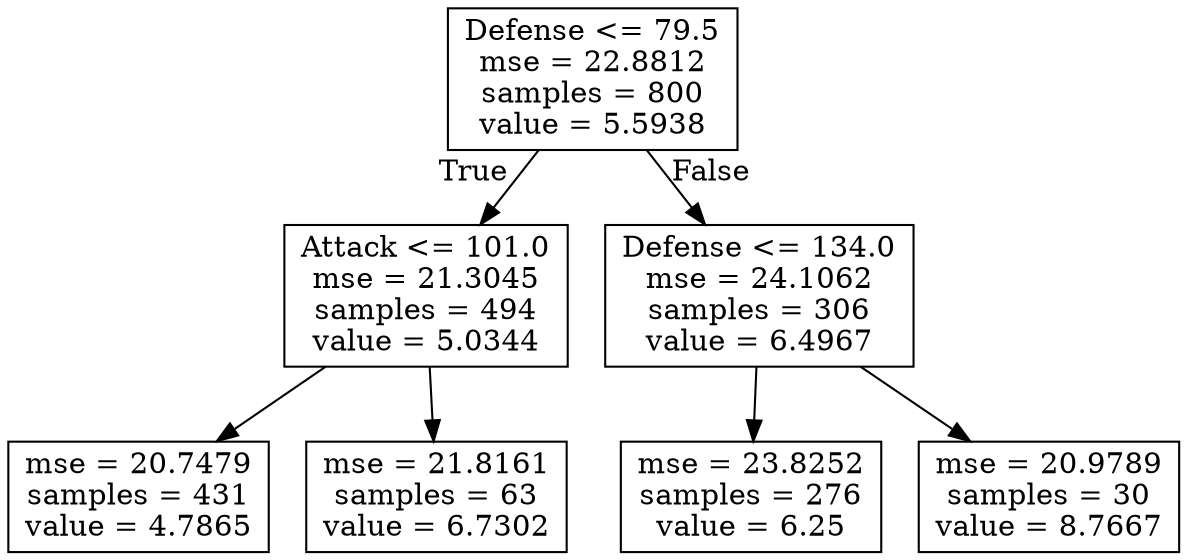 digraph Tree {
node [shape=box] ;
0 [label="Defense <= 79.5\nmse = 22.8812\nsamples = 800\nvalue = 5.5938"] ;
1 [label="Attack <= 101.0\nmse = 21.3045\nsamples = 494\nvalue = 5.0344"] ;
0 -> 1 [labeldistance=2.5, labelangle=45, headlabel="True"] ;
2 [label="mse = 20.7479\nsamples = 431\nvalue = 4.7865"] ;
1 -> 2 ;
3 [label="mse = 21.8161\nsamples = 63\nvalue = 6.7302"] ;
1 -> 3 ;
4 [label="Defense <= 134.0\nmse = 24.1062\nsamples = 306\nvalue = 6.4967"] ;
0 -> 4 [labeldistance=2.5, labelangle=-45, headlabel="False"] ;
5 [label="mse = 23.8252\nsamples = 276\nvalue = 6.25"] ;
4 -> 5 ;
6 [label="mse = 20.9789\nsamples = 30\nvalue = 8.7667"] ;
4 -> 6 ;
}